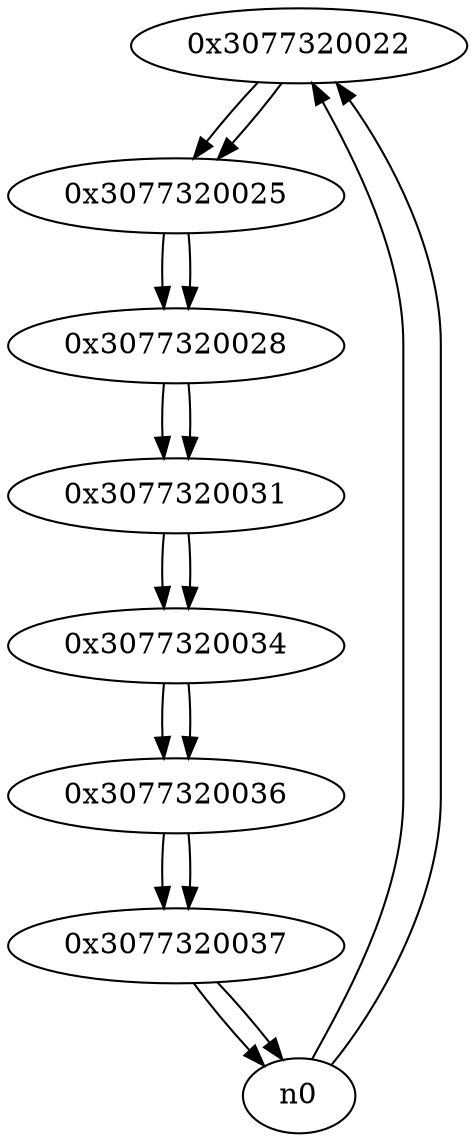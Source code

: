 digraph G{
/* nodes */
  n1 [label="0x3077320022"]
  n2 [label="0x3077320025"]
  n3 [label="0x3077320028"]
  n4 [label="0x3077320031"]
  n5 [label="0x3077320034"]
  n6 [label="0x3077320036"]
  n7 [label="0x3077320037"]
/* edges */
n1 -> n2;
n0 -> n1;
n0 -> n1;
n2 -> n3;
n1 -> n2;
n3 -> n4;
n2 -> n3;
n4 -> n5;
n3 -> n4;
n5 -> n6;
n4 -> n5;
n6 -> n7;
n5 -> n6;
n7 -> n0;
n7 -> n0;
n6 -> n7;
}
